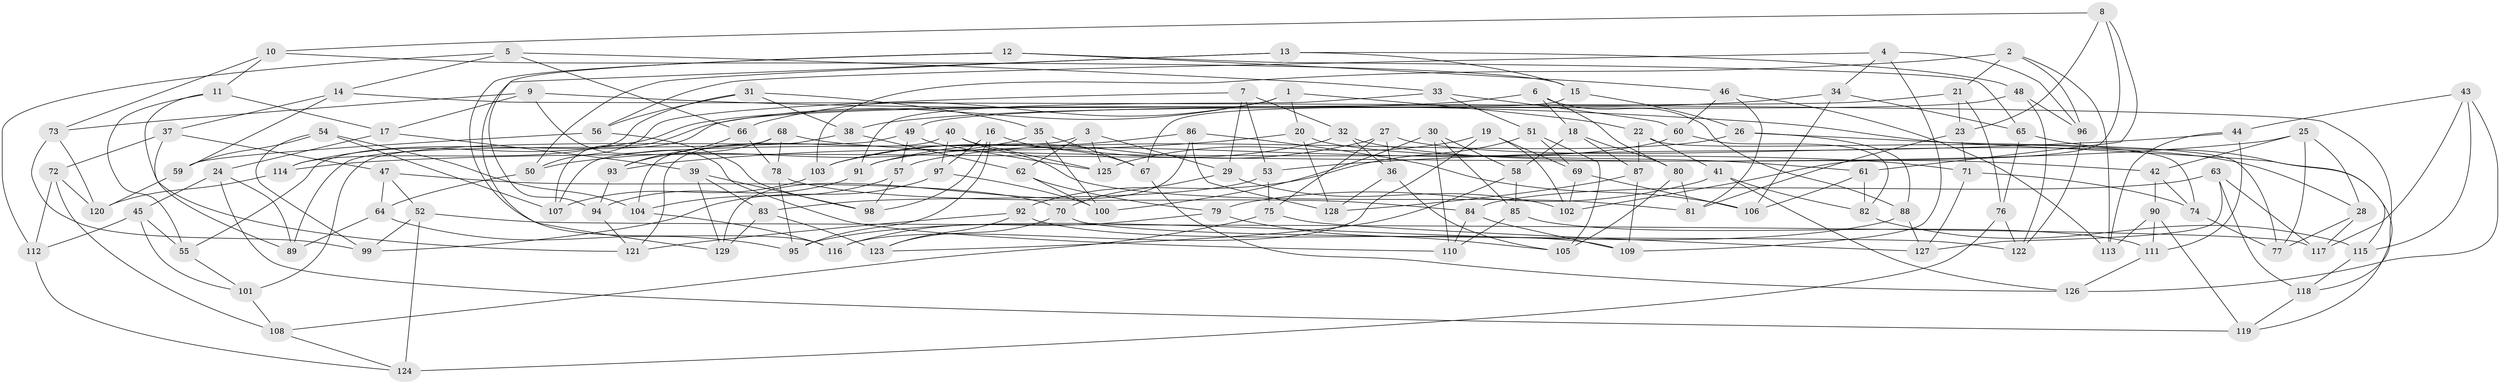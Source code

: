 // coarse degree distribution, {6: 0.5569620253164557, 4: 0.34177215189873417, 5: 0.0759493670886076, 3: 0.02531645569620253}
// Generated by graph-tools (version 1.1) at 2025/42/03/06/25 10:42:16]
// undirected, 129 vertices, 258 edges
graph export_dot {
graph [start="1"]
  node [color=gray90,style=filled];
  1;
  2;
  3;
  4;
  5;
  6;
  7;
  8;
  9;
  10;
  11;
  12;
  13;
  14;
  15;
  16;
  17;
  18;
  19;
  20;
  21;
  22;
  23;
  24;
  25;
  26;
  27;
  28;
  29;
  30;
  31;
  32;
  33;
  34;
  35;
  36;
  37;
  38;
  39;
  40;
  41;
  42;
  43;
  44;
  45;
  46;
  47;
  48;
  49;
  50;
  51;
  52;
  53;
  54;
  55;
  56;
  57;
  58;
  59;
  60;
  61;
  62;
  63;
  64;
  65;
  66;
  67;
  68;
  69;
  70;
  71;
  72;
  73;
  74;
  75;
  76;
  77;
  78;
  79;
  80;
  81;
  82;
  83;
  84;
  85;
  86;
  87;
  88;
  89;
  90;
  91;
  92;
  93;
  94;
  95;
  96;
  97;
  98;
  99;
  100;
  101;
  102;
  103;
  104;
  105;
  106;
  107;
  108;
  109;
  110;
  111;
  112;
  113;
  114;
  115;
  116;
  117;
  118;
  119;
  120;
  121;
  122;
  123;
  124;
  125;
  126;
  127;
  128;
  129;
  1 -- 22;
  1 -- 66;
  1 -- 107;
  1 -- 20;
  2 -- 96;
  2 -- 21;
  2 -- 103;
  2 -- 113;
  3 -- 29;
  3 -- 107;
  3 -- 62;
  3 -- 125;
  4 -- 56;
  4 -- 96;
  4 -- 109;
  4 -- 34;
  5 -- 14;
  5 -- 33;
  5 -- 66;
  5 -- 112;
  6 -- 80;
  6 -- 18;
  6 -- 114;
  6 -- 88;
  7 -- 50;
  7 -- 29;
  7 -- 53;
  7 -- 32;
  8 -- 102;
  8 -- 23;
  8 -- 10;
  8 -- 61;
  9 -- 77;
  9 -- 73;
  9 -- 110;
  9 -- 17;
  10 -- 11;
  10 -- 15;
  10 -- 73;
  11 -- 17;
  11 -- 121;
  11 -- 55;
  12 -- 94;
  12 -- 116;
  12 -- 65;
  12 -- 46;
  13 -- 15;
  13 -- 50;
  13 -- 48;
  13 -- 129;
  14 -- 59;
  14 -- 37;
  14 -- 118;
  15 -- 67;
  15 -- 26;
  16 -- 97;
  16 -- 98;
  16 -- 95;
  16 -- 67;
  17 -- 24;
  17 -- 39;
  18 -- 87;
  18 -- 80;
  18 -- 58;
  19 -- 102;
  19 -- 116;
  19 -- 125;
  19 -- 69;
  20 -- 93;
  20 -- 128;
  20 -- 61;
  21 -- 76;
  21 -- 49;
  21 -- 23;
  22 -- 41;
  22 -- 74;
  22 -- 87;
  23 -- 71;
  23 -- 81;
  24 -- 45;
  24 -- 89;
  24 -- 119;
  25 -- 42;
  25 -- 114;
  25 -- 77;
  25 -- 28;
  26 -- 57;
  26 -- 88;
  26 -- 119;
  27 -- 91;
  27 -- 75;
  27 -- 36;
  27 -- 28;
  28 -- 77;
  28 -- 117;
  29 -- 70;
  29 -- 102;
  30 -- 100;
  30 -- 58;
  30 -- 85;
  30 -- 110;
  31 -- 38;
  31 -- 35;
  31 -- 114;
  31 -- 56;
  32 -- 42;
  32 -- 36;
  32 -- 103;
  33 -- 51;
  33 -- 60;
  33 -- 91;
  34 -- 38;
  34 -- 65;
  34 -- 106;
  35 -- 67;
  35 -- 100;
  35 -- 50;
  36 -- 105;
  36 -- 128;
  37 -- 72;
  37 -- 47;
  37 -- 89;
  38 -- 104;
  38 -- 62;
  39 -- 83;
  39 -- 129;
  39 -- 98;
  40 -- 97;
  40 -- 125;
  40 -- 121;
  40 -- 81;
  41 -- 79;
  41 -- 126;
  41 -- 82;
  42 -- 74;
  42 -- 90;
  43 -- 44;
  43 -- 117;
  43 -- 115;
  43 -- 126;
  44 -- 113;
  44 -- 111;
  44 -- 53;
  45 -- 101;
  45 -- 112;
  45 -- 55;
  46 -- 81;
  46 -- 113;
  46 -- 60;
  47 -- 64;
  47 -- 52;
  47 -- 70;
  48 -- 55;
  48 -- 96;
  48 -- 122;
  49 -- 57;
  49 -- 125;
  49 -- 101;
  50 -- 64;
  51 -- 105;
  51 -- 92;
  51 -- 69;
  52 -- 124;
  52 -- 99;
  52 -- 117;
  53 -- 83;
  53 -- 75;
  54 -- 107;
  54 -- 99;
  54 -- 59;
  54 -- 104;
  55 -- 101;
  56 -- 98;
  56 -- 59;
  57 -- 98;
  57 -- 104;
  58 -- 123;
  58 -- 85;
  59 -- 120;
  60 -- 82;
  60 -- 91;
  61 -- 82;
  61 -- 106;
  62 -- 100;
  62 -- 79;
  63 -- 117;
  63 -- 84;
  63 -- 118;
  63 -- 127;
  64 -- 95;
  64 -- 89;
  65 -- 115;
  65 -- 76;
  66 -- 93;
  66 -- 78;
  67 -- 126;
  68 -- 71;
  68 -- 93;
  68 -- 89;
  68 -- 78;
  69 -- 106;
  69 -- 102;
  70 -- 123;
  70 -- 122;
  71 -- 127;
  71 -- 74;
  72 -- 120;
  72 -- 108;
  72 -- 112;
  73 -- 120;
  73 -- 99;
  74 -- 77;
  75 -- 108;
  75 -- 127;
  76 -- 122;
  76 -- 124;
  78 -- 84;
  78 -- 95;
  79 -- 105;
  79 -- 116;
  80 -- 81;
  80 -- 105;
  82 -- 115;
  83 -- 123;
  83 -- 129;
  84 -- 109;
  84 -- 110;
  85 -- 110;
  85 -- 111;
  86 -- 129;
  86 -- 106;
  86 -- 103;
  86 -- 128;
  87 -- 109;
  87 -- 128;
  88 -- 95;
  88 -- 127;
  90 -- 113;
  90 -- 119;
  90 -- 111;
  91 -- 94;
  92 -- 109;
  92 -- 123;
  92 -- 121;
  93 -- 94;
  94 -- 121;
  96 -- 122;
  97 -- 99;
  97 -- 100;
  101 -- 108;
  103 -- 107;
  104 -- 116;
  108 -- 124;
  111 -- 126;
  112 -- 124;
  114 -- 120;
  115 -- 118;
  118 -- 119;
}
